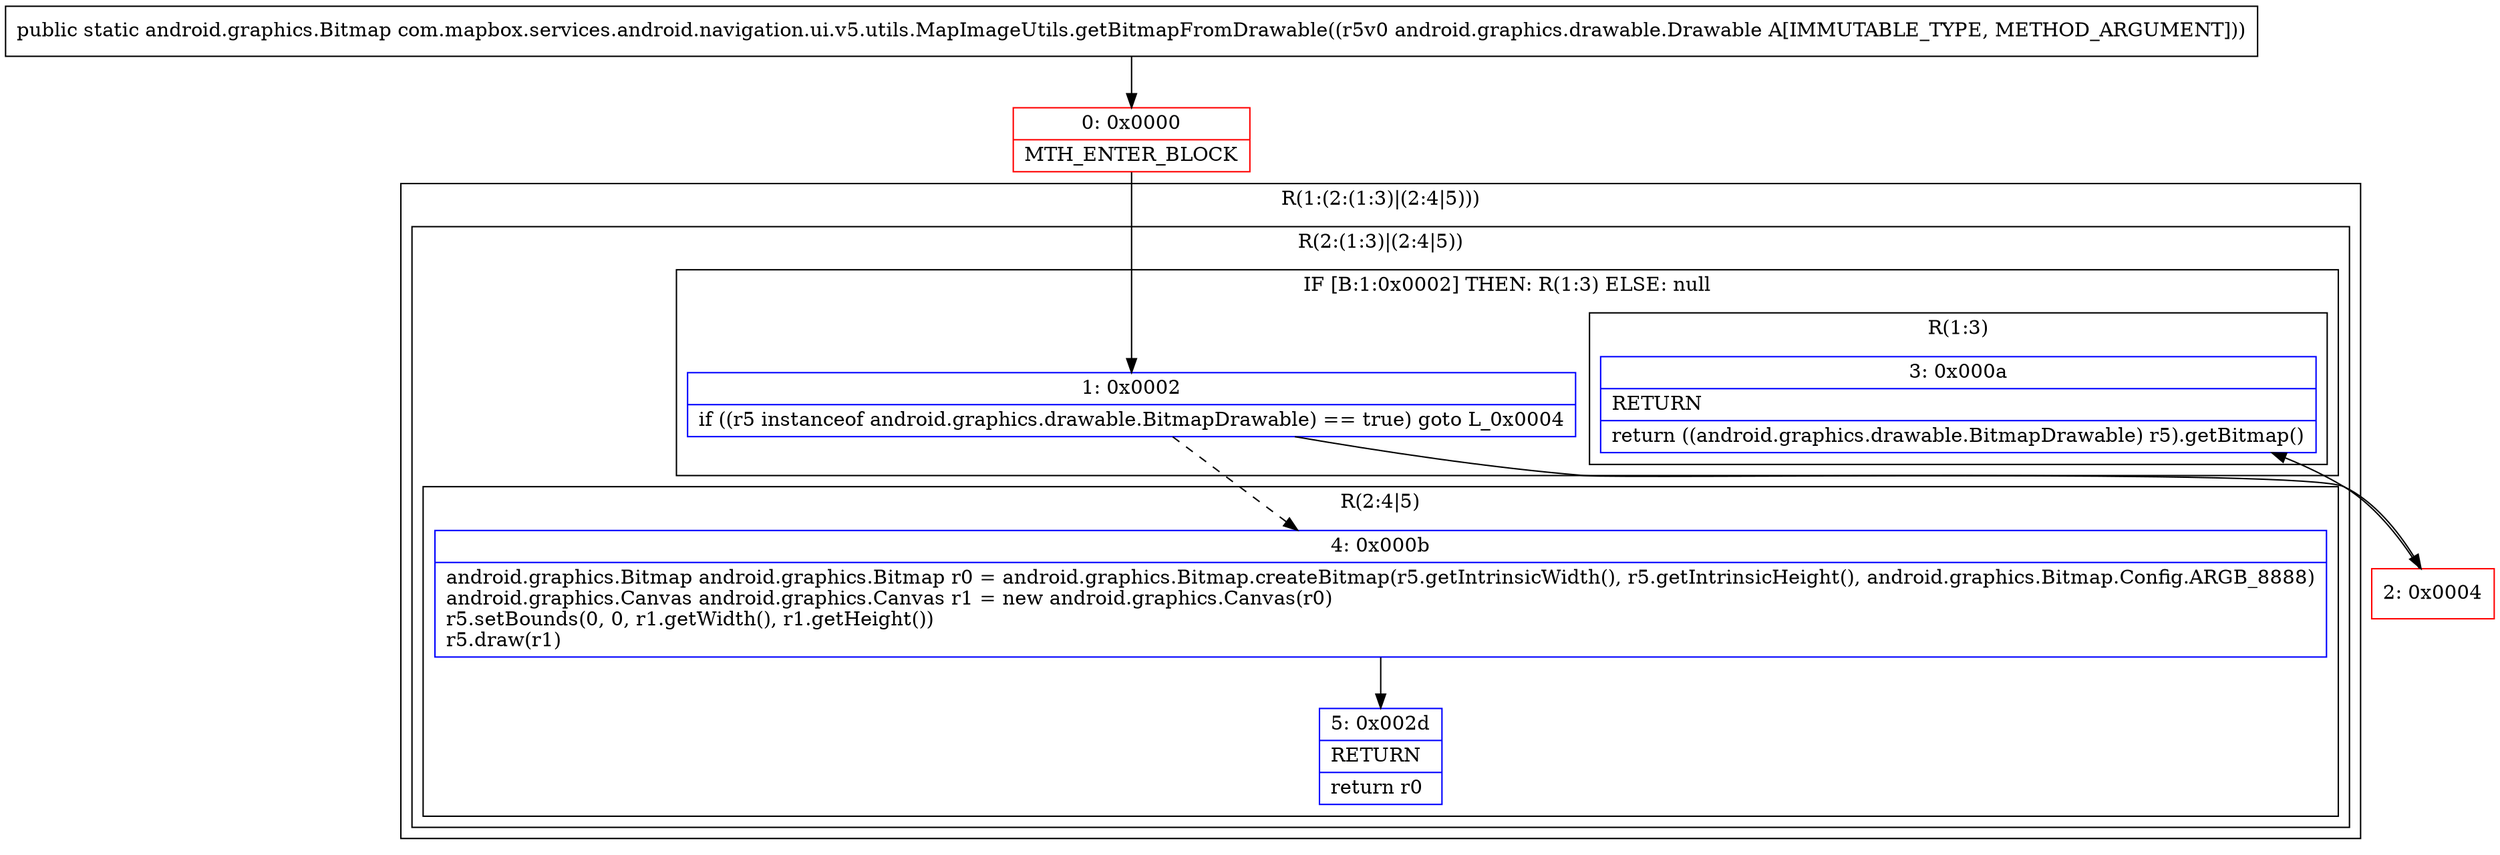 digraph "CFG forcom.mapbox.services.android.navigation.ui.v5.utils.MapImageUtils.getBitmapFromDrawable(Landroid\/graphics\/drawable\/Drawable;)Landroid\/graphics\/Bitmap;" {
subgraph cluster_Region_1331899630 {
label = "R(1:(2:(1:3)|(2:4|5)))";
node [shape=record,color=blue];
subgraph cluster_Region_1072105667 {
label = "R(2:(1:3)|(2:4|5))";
node [shape=record,color=blue];
subgraph cluster_IfRegion_1311098832 {
label = "IF [B:1:0x0002] THEN: R(1:3) ELSE: null";
node [shape=record,color=blue];
Node_1 [shape=record,label="{1\:\ 0x0002|if ((r5 instanceof android.graphics.drawable.BitmapDrawable) == true) goto L_0x0004\l}"];
subgraph cluster_Region_1494422791 {
label = "R(1:3)";
node [shape=record,color=blue];
Node_3 [shape=record,label="{3\:\ 0x000a|RETURN\l|return ((android.graphics.drawable.BitmapDrawable) r5).getBitmap()\l}"];
}
}
subgraph cluster_Region_200231812 {
label = "R(2:4|5)";
node [shape=record,color=blue];
Node_4 [shape=record,label="{4\:\ 0x000b|android.graphics.Bitmap android.graphics.Bitmap r0 = android.graphics.Bitmap.createBitmap(r5.getIntrinsicWidth(), r5.getIntrinsicHeight(), android.graphics.Bitmap.Config.ARGB_8888)\landroid.graphics.Canvas android.graphics.Canvas r1 = new android.graphics.Canvas(r0)\lr5.setBounds(0, 0, r1.getWidth(), r1.getHeight())\lr5.draw(r1)\l}"];
Node_5 [shape=record,label="{5\:\ 0x002d|RETURN\l|return r0\l}"];
}
}
}
Node_0 [shape=record,color=red,label="{0\:\ 0x0000|MTH_ENTER_BLOCK\l}"];
Node_2 [shape=record,color=red,label="{2\:\ 0x0004}"];
MethodNode[shape=record,label="{public static android.graphics.Bitmap com.mapbox.services.android.navigation.ui.v5.utils.MapImageUtils.getBitmapFromDrawable((r5v0 android.graphics.drawable.Drawable A[IMMUTABLE_TYPE, METHOD_ARGUMENT])) }"];
MethodNode -> Node_0;
Node_1 -> Node_2;
Node_1 -> Node_4[style=dashed];
Node_4 -> Node_5;
Node_0 -> Node_1;
Node_2 -> Node_3;
}

